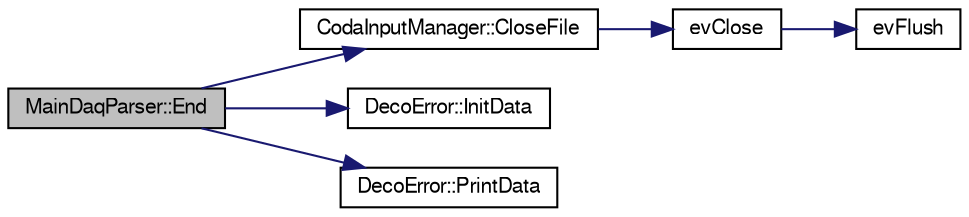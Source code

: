 digraph "MainDaqParser::End"
{
  bgcolor="transparent";
  edge [fontname="FreeSans",fontsize="10",labelfontname="FreeSans",labelfontsize="10"];
  node [fontname="FreeSans",fontsize="10",shape=record];
  rankdir="LR";
  Node1 [label="MainDaqParser::End",height=0.2,width=0.4,color="black", fillcolor="grey75", style="filled" fontcolor="black"];
  Node1 -> Node2 [color="midnightblue",fontsize="10",style="solid",fontname="FreeSans"];
  Node2 [label="CodaInputManager::CloseFile",height=0.2,width=0.4,color="black",URL="$d9/de8/classCodaInputManager.html#a683d92ec87ad857149fcabc1e7d8471a"];
  Node2 -> Node3 [color="midnightblue",fontsize="10",style="solid",fontname="FreeSans"];
  Node3 [label="evClose",height=0.2,width=0.4,color="black",URL="$d9/dca/evio_8c.html#a2f48414e60ed98e36184c0d714927134"];
  Node3 -> Node4 [color="midnightblue",fontsize="10",style="solid",fontname="FreeSans"];
  Node4 [label="evFlush",height=0.2,width=0.4,color="black",URL="$d9/dca/evio_8c.html#acb33f16a6cc76b4da916bfd03181de96"];
  Node1 -> Node5 [color="midnightblue",fontsize="10",style="solid",fontname="FreeSans"];
  Node5 [label="DecoError::InitData",height=0.2,width=0.4,color="black",URL="$d3/d6b/classDecoError.html#a8ea670df7e092ef7ab05de0ffb383d41"];
  Node1 -> Node6 [color="midnightblue",fontsize="10",style="solid",fontname="FreeSans"];
  Node6 [label="DecoError::PrintData",height=0.2,width=0.4,color="black",URL="$d3/d6b/classDecoError.html#a6e598b6cd3a4a17f7193031f2dfdca1e"];
}
